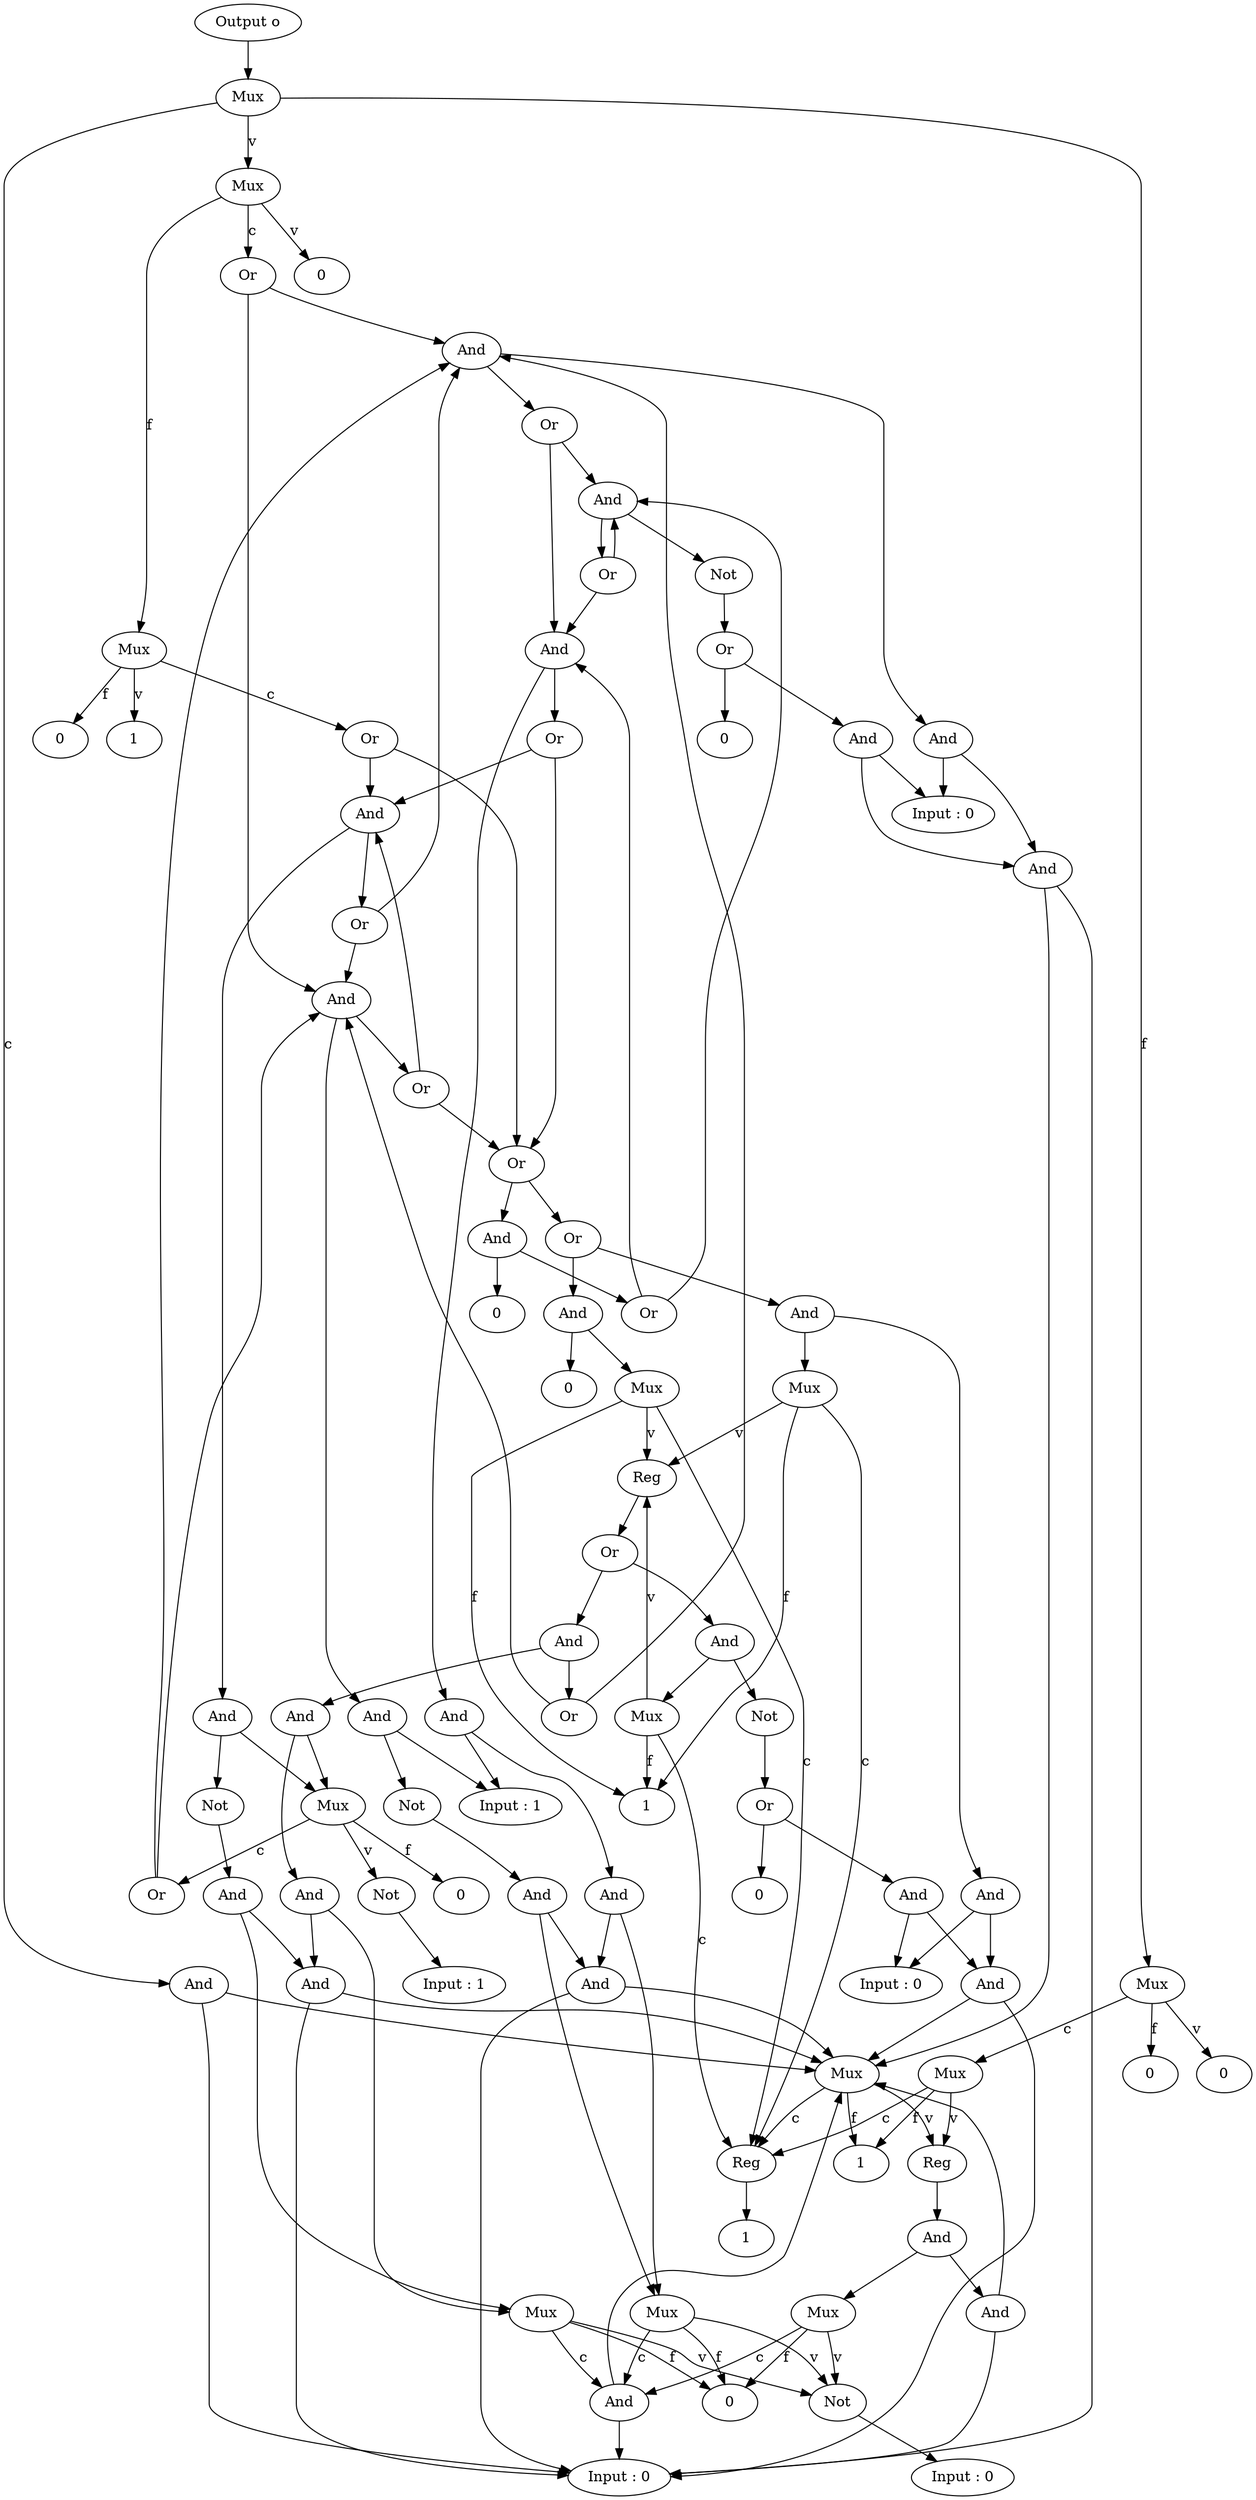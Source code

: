 digraph example2 {
    N0[label="Output o"];
    N1[label="Mux"];
    N2[label="And"];
    N3[label="Mux"];
    N4[label="Reg"];
    N5[label="1"];
    N6[label="Reg"];
    N7[label="And"];
    N8[label="And"];
    N9[label="Input : 0"];
    N10[label="Mux"];
    N11[label="And"];
    N12[label="Not"];
    N13[label="Input : 0"];
    N14[label="0"];
    N15[label="1"];
    N16[label="Mux"];
    N17[label="Or"];
    N18[label="And"];
    N19[label="Or"];
    N20[label="And"];
    N21[label="Or"];
    N22[label="And"];
    N23[label="Or"];
    N24[label="And"];
    N25[label="Or"];
    N26[label="And"];
    N27[label="Or"];
    N28[label="Or"];
    N29[label="And"];
    N30[label="Or"];
    N31[label="0"];
    N32[label="Or"];
    N33[label="And"];
    N34[label="Mux"];
    N35[label="Reg"];
    N36[label="Or"];
    N37[label="And"];
    N38[label="Or"];
    N39[label="And"];
    N40[label="Mux"];
    N41[label="Or"];
    N42[label="Not"];
    N43[label="Input : 1"];
    N44[label="0"];
    N45[label="And"];
    N46[label="Mux"];
    N47[label="And"];
    N48[label="And"];
    N49[label="Mux"];
    N50[label="1"];
    N51[label="Not"];
    N52[label="Or"];
    N53[label="And"];
    N54[label="Input : 0"];
    N55[label="And"];
    N56[label="0"];
    N57[label="And"];
    N58[label="And"];
    N59[label="Mux"];
    N60[label="0"];
    N61[label="And"];
    N62[label="Input : 1"];
    N63[label="Not"];
    N64[label="And"];
    N65[label="Mux"];
    N66[label="And"];
    N67[label="And"];
    N68[label="Not"];
    N69[label="And"];
    N70[label="And"];
    N71[label="And"];
    N72[label="Not"];
    N73[label="Or"];
    N74[label="And"];
    N75[label="Input : 0"];
    N76[label="And"];
    N77[label="0"];
    N78[label="And"];
    N79[label="0"];
    N80[label="Mux"];
    N81[label="Or"];
    N82[label="1"];
    N83[label="0"];
    N84[label="Mux"];
    N85[label="Mux"];
    N86[label="0"];
    N87[label="0"];
    N0 -> N1[label=""];
    N1 -> N2[label="c"];
    N2 -> N3[label=""];
    N3 -> N4[label="c"];
    N4 -> N5[label=""];
    N3 -> N6[label="v"];
    N6 -> N7[label=""];
    N7 -> N8[label=""];
    N8 -> N3[label=""];
    N8 -> N9[label=""];
    N7 -> N10[label=""];
    N10 -> N11[label="c"];
    N11 -> N3[label=""];
    N11 -> N9[label=""];
    N10 -> N12[label="v"];
    N12 -> N13[label=""];
    N10 -> N14[label="f"];
    N3 -> N15[label="f"];
    N2 -> N9[label=""];
    N1 -> N16[label="v"];
    N16 -> N17[label="c"];
    N17 -> N18[label=""];
    N18 -> N19[label=""];
    N19 -> N20[label=""];
    N20 -> N21[label=""];
    N21 -> N20[label=""];
    N21 -> N22[label=""];
    N22 -> N23[label=""];
    N23 -> N24[label=""];
    N24 -> N25[label=""];
    N25 -> N18[label=""];
    N25 -> N26[label=""];
    N26 -> N27[label=""];
    N27 -> N24[label=""];
    N27 -> N28[label=""];
    N28 -> N29[label=""];
    N29 -> N30[label=""];
    N30 -> N20[label=""];
    N30 -> N22[label=""];
    N29 -> N31[label=""];
    N28 -> N32[label=""];
    N32 -> N33[label=""];
    N33 -> N34[label=""];
    N34 -> N4[label="c"];
    N34 -> N35[label="v"];
    N35 -> N36[label=""];
    N36 -> N37[label=""];
    N37 -> N38[label=""];
    N38 -> N18[label=""];
    N38 -> N26[label=""];
    N37 -> N39[label=""];
    N39 -> N40[label=""];
    N40 -> N41[label="c"];
    N41 -> N18[label=""];
    N41 -> N26[label=""];
    N40 -> N42[label="v"];
    N42 -> N43[label=""];
    N40 -> N44[label="f"];
    N39 -> N45[label=""];
    N45 -> N46[label=""];
    N46 -> N11[label="c"];
    N46 -> N12[label="v"];
    N46 -> N14[label="f"];
    N45 -> N47[label=""];
    N47 -> N3[label=""];
    N47 -> N9[label=""];
    N36 -> N48[label=""];
    N48 -> N49[label=""];
    N49 -> N4[label="c"];
    N49 -> N35[label="v"];
    N49 -> N50[label="f"];
    N48 -> N51[label=""];
    N51 -> N52[label=""];
    N52 -> N53[label=""];
    N53 -> N54[label=""];
    N53 -> N55[label=""];
    N55 -> N3[label=""];
    N55 -> N9[label=""];
    N52 -> N56[label=""];
    N34 -> N50[label="f"];
    N33 -> N57[label=""];
    N57 -> N54[label=""];
    N57 -> N55[label=""];
    N32 -> N58[label=""];
    N58 -> N59[label=""];
    N59 -> N4[label="c"];
    N59 -> N35[label="v"];
    N59 -> N50[label="f"];
    N58 -> N60[label=""];
    N26 -> N61[label=""];
    N61 -> N62[label=""];
    N61 -> N63[label=""];
    N63 -> N64[label=""];
    N64 -> N65[label=""];
    N65 -> N11[label="c"];
    N65 -> N12[label="v"];
    N65 -> N14[label="f"];
    N64 -> N66[label=""];
    N66 -> N3[label=""];
    N66 -> N9[label=""];
    N24 -> N67[label=""];
    N67 -> N40[label=""];
    N67 -> N68[label=""];
    N68 -> N69[label=""];
    N69 -> N46[label=""];
    N69 -> N47[label=""];
    N23 -> N28[label=""];
    N22 -> N70[label=""];
    N70 -> N62[label=""];
    N70 -> N71[label=""];
    N71 -> N65[label=""];
    N71 -> N66[label=""];
    N20 -> N72[label=""];
    N72 -> N73[label=""];
    N73 -> N74[label=""];
    N74 -> N75[label=""];
    N74 -> N76[label=""];
    N76 -> N3[label=""];
    N76 -> N9[label=""];
    N73 -> N77[label=""];
    N19 -> N22[label=""];
    N18 -> N78[label=""];
    N78 -> N75[label=""];
    N78 -> N76[label=""];
    N17 -> N26[label=""];
    N16 -> N79[label="v"];
    N16 -> N80[label="f"];
    N80 -> N81[label="c"];
    N81 -> N24[label=""];
    N81 -> N28[label=""];
    N80 -> N82[label="v"];
    N80 -> N83[label="f"];
    N1 -> N84[label="f"];
    N84 -> N85[label="c"];
    N85 -> N4[label="c"];
    N85 -> N6[label="v"];
    N85 -> N15[label="f"];
    N84 -> N86[label="v"];
    N84 -> N87[label="f"];
}
